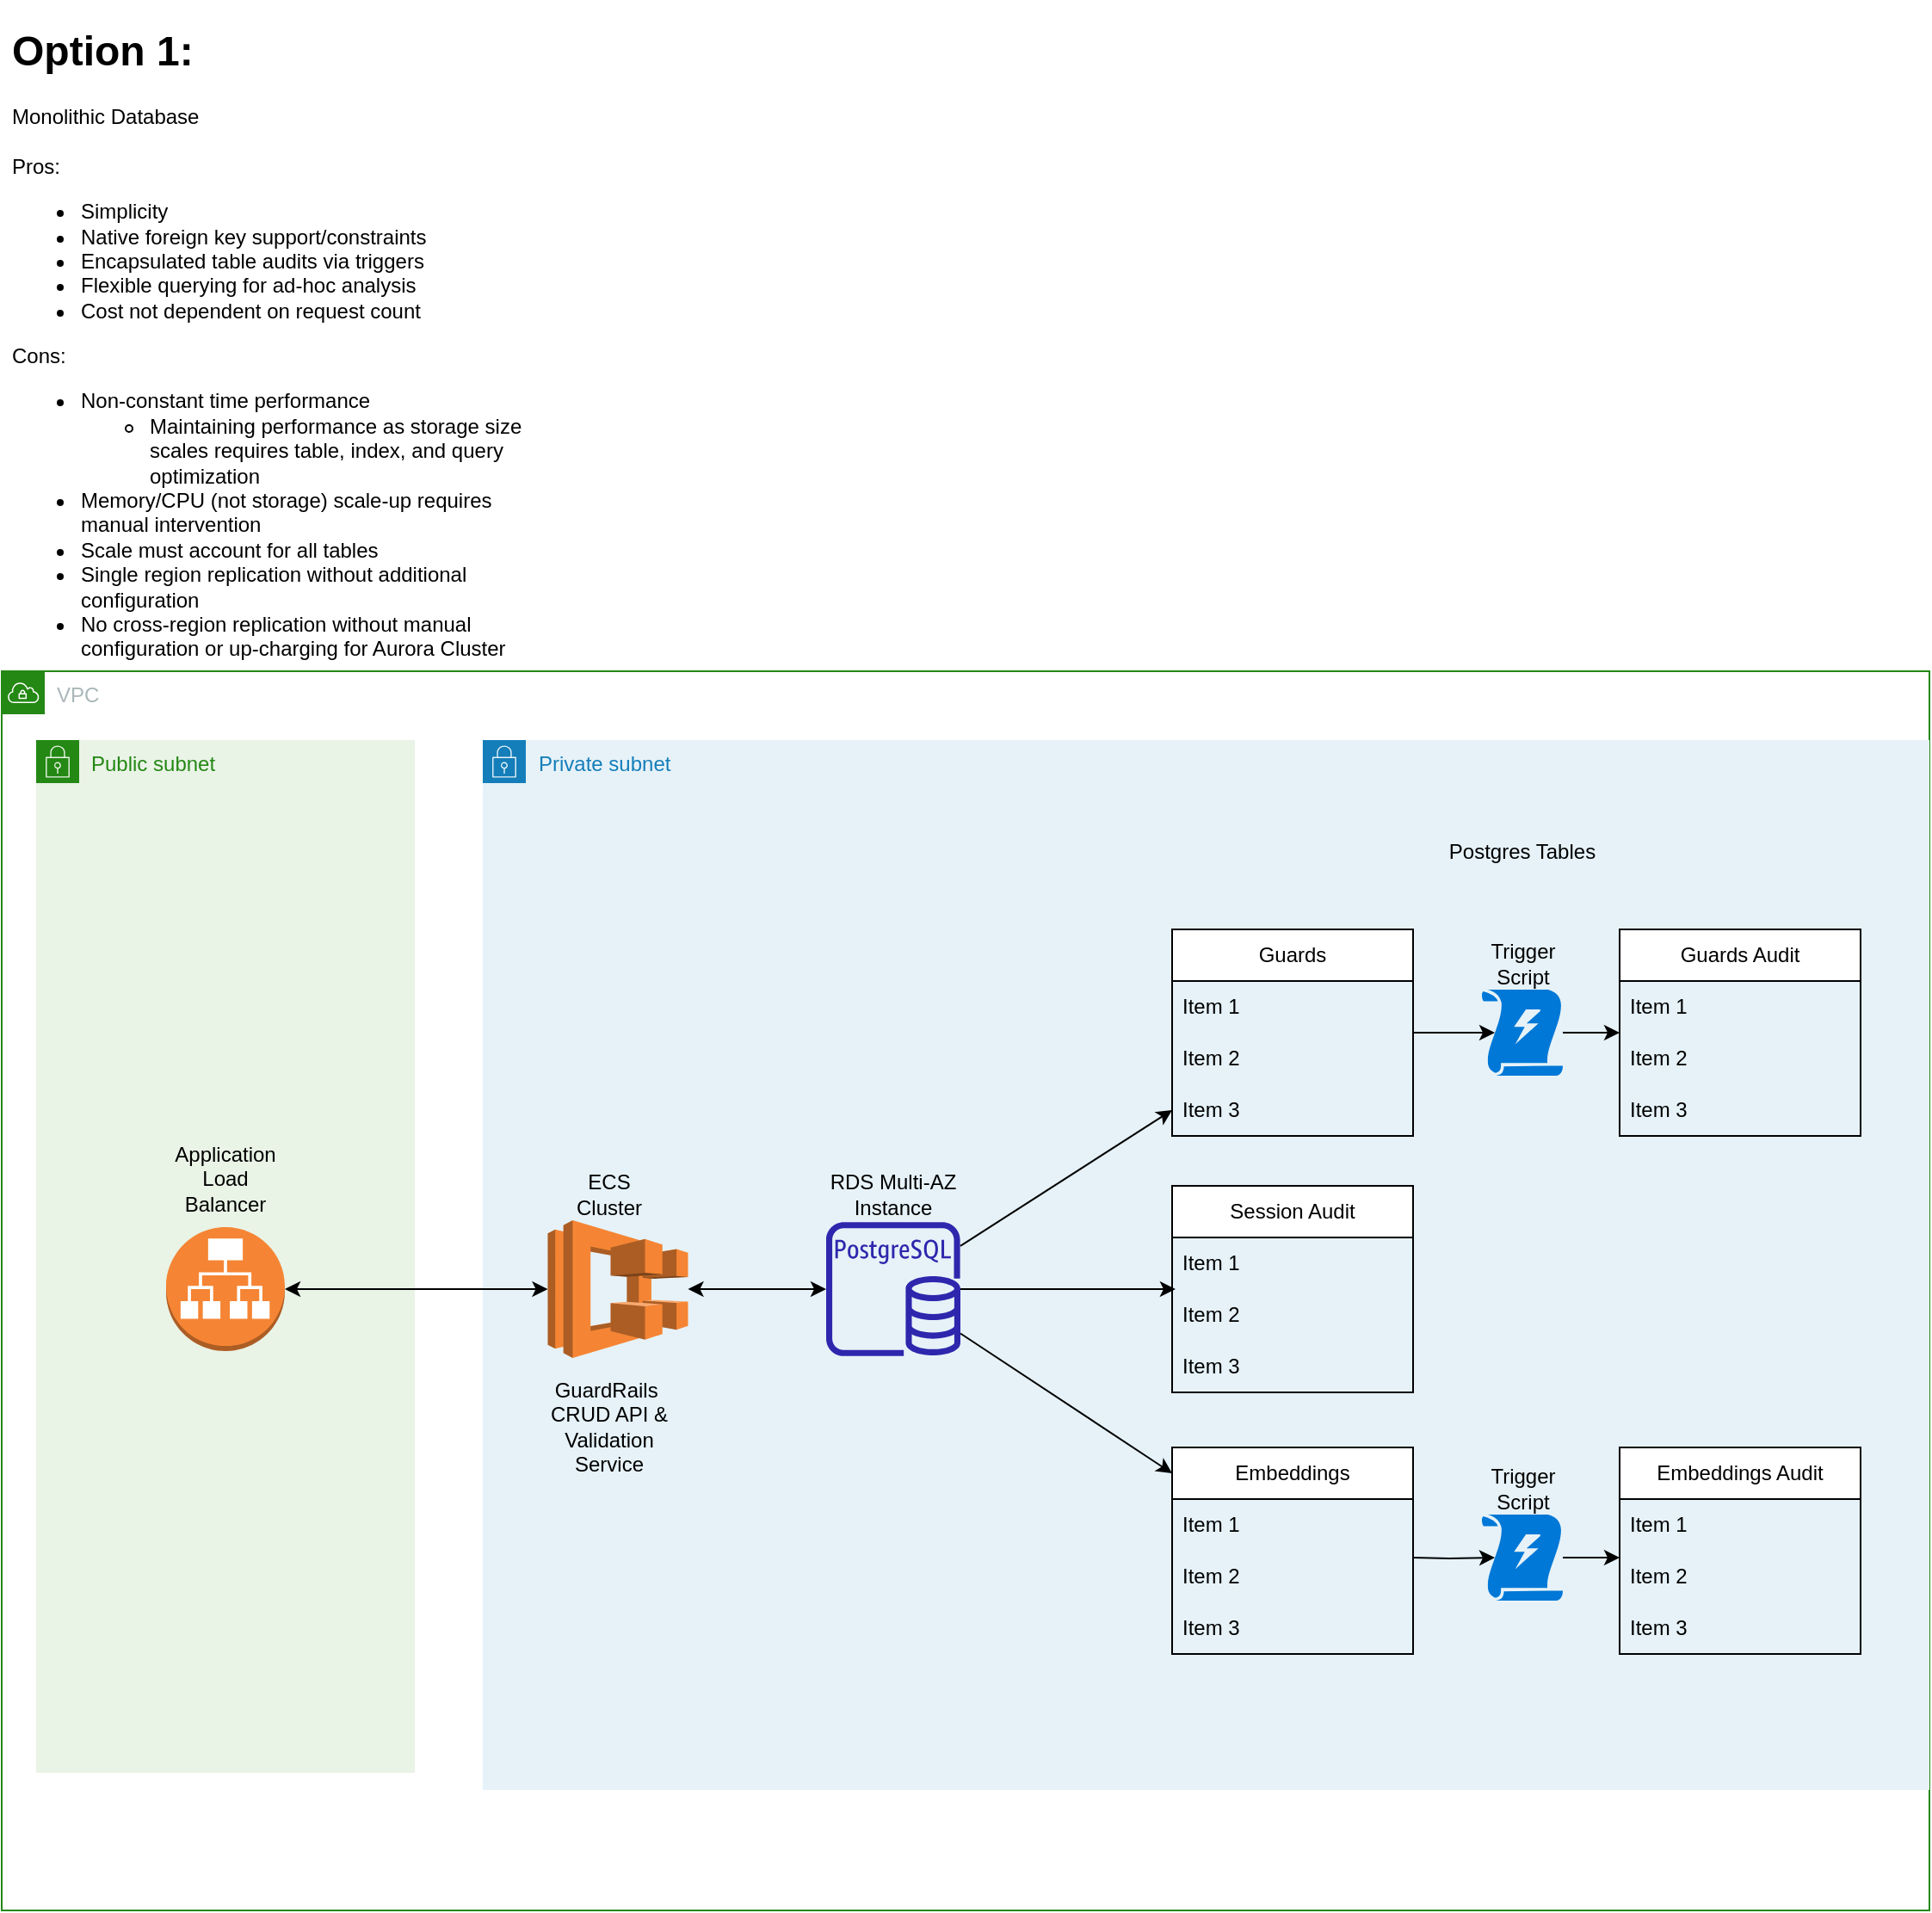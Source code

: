 <mxfile version="21.5.0" type="device">
  <diagram name="Page-1" id="8MveRQEmgv1Rz_63AkED">
    <mxGraphModel dx="2428" dy="2120" grid="1" gridSize="10" guides="1" tooltips="1" connect="1" arrows="1" fold="1" page="1" pageScale="1" pageWidth="850" pageHeight="1100" math="0" shadow="0">
      <root>
        <mxCell id="0" />
        <mxCell id="1" parent="0" />
        <mxCell id="nXHZ8gTlx3eFJKY6RsnA-48" value="VPC" style="points=[[0,0],[0.25,0],[0.5,0],[0.75,0],[1,0],[1,0.25],[1,0.5],[1,0.75],[1,1],[0.75,1],[0.5,1],[0.25,1],[0,1],[0,0.75],[0,0.5],[0,0.25]];outlineConnect=0;gradientColor=none;html=1;whiteSpace=wrap;fontSize=12;fontStyle=0;container=1;pointerEvents=0;collapsible=0;recursiveResize=0;shape=mxgraph.aws4.group;grIcon=mxgraph.aws4.group_vpc;strokeColor=#248814;fillColor=none;verticalAlign=top;align=left;spacingLeft=30;fontColor=#AAB7B8;dashed=0;" vertex="1" parent="1">
          <mxGeometry x="-160" y="120" width="1120" height="720" as="geometry" />
        </mxCell>
        <mxCell id="nXHZ8gTlx3eFJKY6RsnA-49" value="Private subnet" style="points=[[0,0],[0.25,0],[0.5,0],[0.75,0],[1,0],[1,0.25],[1,0.5],[1,0.75],[1,1],[0.75,1],[0.5,1],[0.25,1],[0,1],[0,0.75],[0,0.5],[0,0.25]];outlineConnect=0;gradientColor=none;html=1;whiteSpace=wrap;fontSize=12;fontStyle=0;container=1;pointerEvents=0;collapsible=0;recursiveResize=0;shape=mxgraph.aws4.group;grIcon=mxgraph.aws4.group_security_group;grStroke=0;strokeColor=#147EBA;fillColor=#E6F2F8;verticalAlign=top;align=left;spacingLeft=30;fontColor=#147EBA;dashed=0;" vertex="1" parent="nXHZ8gTlx3eFJKY6RsnA-48">
          <mxGeometry x="279.5" y="40" width="840.5" height="610" as="geometry" />
        </mxCell>
        <mxCell id="nXHZ8gTlx3eFJKY6RsnA-50" value="Public subnet" style="points=[[0,0],[0.25,0],[0.5,0],[0.75,0],[1,0],[1,0.25],[1,0.5],[1,0.75],[1,1],[0.75,1],[0.5,1],[0.25,1],[0,1],[0,0.75],[0,0.5],[0,0.25]];outlineConnect=0;gradientColor=none;html=1;whiteSpace=wrap;fontSize=12;fontStyle=0;container=1;pointerEvents=0;collapsible=0;recursiveResize=0;shape=mxgraph.aws4.group;grIcon=mxgraph.aws4.group_security_group;grStroke=0;strokeColor=#248814;fillColor=#E9F3E6;verticalAlign=top;align=left;spacingLeft=30;fontColor=#248814;dashed=0;" vertex="1" parent="nXHZ8gTlx3eFJKY6RsnA-48">
          <mxGeometry x="20" y="40" width="220" height="600" as="geometry" />
        </mxCell>
        <mxCell id="nXHZ8gTlx3eFJKY6RsnA-51" value="" style="outlineConnect=0;dashed=0;verticalLabelPosition=bottom;verticalAlign=top;align=center;html=1;shape=mxgraph.aws3.application_load_balancer;fillColor=#F58534;gradientColor=none;" vertex="1" parent="nXHZ8gTlx3eFJKY6RsnA-50">
          <mxGeometry x="75.5" y="283" width="69" height="72" as="geometry" />
        </mxCell>
        <mxCell id="nXHZ8gTlx3eFJKY6RsnA-52" value="Application Load Balancer" style="text;html=1;strokeColor=none;fillColor=none;align=center;verticalAlign=middle;whiteSpace=wrap;rounded=0;" vertex="1" parent="nXHZ8gTlx3eFJKY6RsnA-50">
          <mxGeometry x="80" y="239.5" width="60" height="30" as="geometry" />
        </mxCell>
        <mxCell id="nXHZ8gTlx3eFJKY6RsnA-2" value="" style="outlineConnect=0;dashed=0;verticalLabelPosition=bottom;verticalAlign=top;align=center;html=1;shape=mxgraph.aws3.ecs;fillColor=#F58534;gradientColor=none;" vertex="1" parent="1">
          <mxGeometry x="157.25" y="439" width="81.5" height="80" as="geometry" />
        </mxCell>
        <mxCell id="nXHZ8gTlx3eFJKY6RsnA-3" value="&lt;h1&gt;Option 1:&lt;/h1&gt;&lt;p&gt;Monolithic Database&lt;br&gt;&lt;br&gt;Pros:&lt;/p&gt;&lt;p&gt;&lt;/p&gt;&lt;ul&gt;&lt;li&gt;Simplicity&lt;/li&gt;&lt;li&gt;Native foreign key support/constraints&lt;/li&gt;&lt;li&gt;Encapsulated table audits via triggers&lt;/li&gt;&lt;li&gt;Flexible querying for ad-hoc analysis&lt;/li&gt;&lt;li&gt;Cost not dependent on request count&lt;/li&gt;&lt;/ul&gt;Cons:&lt;br&gt;&lt;ul&gt;&lt;li&gt;Non-constant time performance&lt;/li&gt;&lt;ul&gt;&lt;li&gt;Maintaining performance as storage size scales requires table, index, and query optimization&lt;/li&gt;&lt;/ul&gt;&lt;li&gt;Memory/CPU (not storage) scale-up requires manual intervention&lt;/li&gt;&lt;li&gt;Scale must account for all tables&lt;/li&gt;&lt;li&gt;Single region replication without additional configuration&lt;/li&gt;&lt;li&gt;No cross-region replication without manual configuration or up-charging for Aurora Cluster&lt;/li&gt;&lt;/ul&gt;&lt;p&gt;&lt;/p&gt;" style="text;html=1;strokeColor=none;fillColor=none;spacing=5;spacingTop=-20;whiteSpace=wrap;overflow=hidden;rounded=0;" vertex="1" parent="1">
          <mxGeometry x="-158.75" y="-260" width="309" height="380" as="geometry" />
        </mxCell>
        <mxCell id="nXHZ8gTlx3eFJKY6RsnA-4" value="GuardRails&amp;nbsp; CRUD API &amp;amp; Validation Service" style="text;html=1;strokeColor=none;fillColor=none;align=center;verticalAlign=middle;whiteSpace=wrap;rounded=0;" vertex="1" parent="1">
          <mxGeometry x="150.25" y="529" width="86" height="60" as="geometry" />
        </mxCell>
        <mxCell id="nXHZ8gTlx3eFJKY6RsnA-5" value="" style="sketch=0;outlineConnect=0;fontColor=#232F3E;gradientColor=none;fillColor=#2E27AD;strokeColor=none;dashed=0;verticalLabelPosition=bottom;verticalAlign=top;align=center;html=1;fontSize=12;fontStyle=0;aspect=fixed;pointerEvents=1;shape=mxgraph.aws4.rds_postgresql_instance;" vertex="1" parent="1">
          <mxGeometry x="319" y="440" width="78" height="78" as="geometry" />
        </mxCell>
        <mxCell id="nXHZ8gTlx3eFJKY6RsnA-6" value="ECS Cluster" style="text;html=1;strokeColor=none;fillColor=none;align=center;verticalAlign=middle;whiteSpace=wrap;rounded=0;" vertex="1" parent="1">
          <mxGeometry x="163.25" y="409" width="60" height="30" as="geometry" />
        </mxCell>
        <mxCell id="nXHZ8gTlx3eFJKY6RsnA-30" style="edgeStyle=orthogonalEdgeStyle;rounded=0;orthogonalLoop=1;jettySize=auto;html=1;entryX=0.16;entryY=0.5;entryDx=0;entryDy=0;entryPerimeter=0;" edge="1" parent="1" source="nXHZ8gTlx3eFJKY6RsnA-7" target="nXHZ8gTlx3eFJKY6RsnA-29">
          <mxGeometry relative="1" as="geometry" />
        </mxCell>
        <mxCell id="nXHZ8gTlx3eFJKY6RsnA-7" value="Guards" style="swimlane;fontStyle=0;childLayout=stackLayout;horizontal=1;startSize=30;horizontalStack=0;resizeParent=1;resizeParentMax=0;resizeLast=0;collapsible=1;marginBottom=0;whiteSpace=wrap;html=1;" vertex="1" parent="1">
          <mxGeometry x="520" y="270" width="140" height="120" as="geometry" />
        </mxCell>
        <mxCell id="nXHZ8gTlx3eFJKY6RsnA-8" value="Item 1" style="text;strokeColor=none;fillColor=none;align=left;verticalAlign=middle;spacingLeft=4;spacingRight=4;overflow=hidden;points=[[0,0.5],[1,0.5]];portConstraint=eastwest;rotatable=0;whiteSpace=wrap;html=1;" vertex="1" parent="nXHZ8gTlx3eFJKY6RsnA-7">
          <mxGeometry y="30" width="140" height="30" as="geometry" />
        </mxCell>
        <mxCell id="nXHZ8gTlx3eFJKY6RsnA-9" value="Item 2" style="text;strokeColor=none;fillColor=none;align=left;verticalAlign=middle;spacingLeft=4;spacingRight=4;overflow=hidden;points=[[0,0.5],[1,0.5]];portConstraint=eastwest;rotatable=0;whiteSpace=wrap;html=1;" vertex="1" parent="nXHZ8gTlx3eFJKY6RsnA-7">
          <mxGeometry y="60" width="140" height="30" as="geometry" />
        </mxCell>
        <mxCell id="nXHZ8gTlx3eFJKY6RsnA-10" value="Item 3" style="text;strokeColor=none;fillColor=none;align=left;verticalAlign=middle;spacingLeft=4;spacingRight=4;overflow=hidden;points=[[0,0.5],[1,0.5]];portConstraint=eastwest;rotatable=0;whiteSpace=wrap;html=1;" vertex="1" parent="nXHZ8gTlx3eFJKY6RsnA-7">
          <mxGeometry y="90" width="140" height="30" as="geometry" />
        </mxCell>
        <mxCell id="nXHZ8gTlx3eFJKY6RsnA-12" value="Embeddings" style="swimlane;fontStyle=0;childLayout=stackLayout;horizontal=1;startSize=30;horizontalStack=0;resizeParent=1;resizeParentMax=0;resizeLast=0;collapsible=1;marginBottom=0;whiteSpace=wrap;html=1;" vertex="1" parent="1">
          <mxGeometry x="520" y="571" width="140" height="120" as="geometry" />
        </mxCell>
        <mxCell id="nXHZ8gTlx3eFJKY6RsnA-13" value="Item 1" style="text;strokeColor=none;fillColor=none;align=left;verticalAlign=middle;spacingLeft=4;spacingRight=4;overflow=hidden;points=[[0,0.5],[1,0.5]];portConstraint=eastwest;rotatable=0;whiteSpace=wrap;html=1;" vertex="1" parent="nXHZ8gTlx3eFJKY6RsnA-12">
          <mxGeometry y="30" width="140" height="30" as="geometry" />
        </mxCell>
        <mxCell id="nXHZ8gTlx3eFJKY6RsnA-14" value="Item 2" style="text;strokeColor=none;fillColor=none;align=left;verticalAlign=middle;spacingLeft=4;spacingRight=4;overflow=hidden;points=[[0,0.5],[1,0.5]];portConstraint=eastwest;rotatable=0;whiteSpace=wrap;html=1;" vertex="1" parent="nXHZ8gTlx3eFJKY6RsnA-12">
          <mxGeometry y="60" width="140" height="30" as="geometry" />
        </mxCell>
        <mxCell id="nXHZ8gTlx3eFJKY6RsnA-15" value="Item 3" style="text;strokeColor=none;fillColor=none;align=left;verticalAlign=middle;spacingLeft=4;spacingRight=4;overflow=hidden;points=[[0,0.5],[1,0.5]];portConstraint=eastwest;rotatable=0;whiteSpace=wrap;html=1;" vertex="1" parent="nXHZ8gTlx3eFJKY6RsnA-12">
          <mxGeometry y="90" width="140" height="30" as="geometry" />
        </mxCell>
        <mxCell id="nXHZ8gTlx3eFJKY6RsnA-16" value="Session Audit" style="swimlane;fontStyle=0;childLayout=stackLayout;horizontal=1;startSize=30;horizontalStack=0;resizeParent=1;resizeParentMax=0;resizeLast=0;collapsible=1;marginBottom=0;whiteSpace=wrap;html=1;" vertex="1" parent="1">
          <mxGeometry x="520" y="419" width="140" height="120" as="geometry">
            <mxRectangle x="520" y="419" width="170" height="30" as="alternateBounds" />
          </mxGeometry>
        </mxCell>
        <mxCell id="nXHZ8gTlx3eFJKY6RsnA-17" value="Item 1" style="text;strokeColor=none;fillColor=none;align=left;verticalAlign=middle;spacingLeft=4;spacingRight=4;overflow=hidden;points=[[0,0.5],[1,0.5]];portConstraint=eastwest;rotatable=0;whiteSpace=wrap;html=1;" vertex="1" parent="nXHZ8gTlx3eFJKY6RsnA-16">
          <mxGeometry y="30" width="140" height="30" as="geometry" />
        </mxCell>
        <mxCell id="nXHZ8gTlx3eFJKY6RsnA-18" value="Item 2" style="text;strokeColor=none;fillColor=none;align=left;verticalAlign=middle;spacingLeft=4;spacingRight=4;overflow=hidden;points=[[0,0.5],[1,0.5]];portConstraint=eastwest;rotatable=0;whiteSpace=wrap;html=1;" vertex="1" parent="nXHZ8gTlx3eFJKY6RsnA-16">
          <mxGeometry y="60" width="140" height="30" as="geometry" />
        </mxCell>
        <mxCell id="nXHZ8gTlx3eFJKY6RsnA-19" value="Item 3" style="text;strokeColor=none;fillColor=none;align=left;verticalAlign=middle;spacingLeft=4;spacingRight=4;overflow=hidden;points=[[0,0.5],[1,0.5]];portConstraint=eastwest;rotatable=0;whiteSpace=wrap;html=1;" vertex="1" parent="nXHZ8gTlx3eFJKY6RsnA-16">
          <mxGeometry y="90" width="140" height="30" as="geometry" />
        </mxCell>
        <mxCell id="nXHZ8gTlx3eFJKY6RsnA-20" value="Guards Audit" style="swimlane;fontStyle=0;childLayout=stackLayout;horizontal=1;startSize=30;horizontalStack=0;resizeParent=1;resizeParentMax=0;resizeLast=0;collapsible=1;marginBottom=0;whiteSpace=wrap;html=1;" vertex="1" parent="1">
          <mxGeometry x="780" y="270" width="140" height="120" as="geometry" />
        </mxCell>
        <mxCell id="nXHZ8gTlx3eFJKY6RsnA-21" value="Item 1" style="text;strokeColor=none;fillColor=none;align=left;verticalAlign=middle;spacingLeft=4;spacingRight=4;overflow=hidden;points=[[0,0.5],[1,0.5]];portConstraint=eastwest;rotatable=0;whiteSpace=wrap;html=1;" vertex="1" parent="nXHZ8gTlx3eFJKY6RsnA-20">
          <mxGeometry y="30" width="140" height="30" as="geometry" />
        </mxCell>
        <mxCell id="nXHZ8gTlx3eFJKY6RsnA-22" value="Item 2" style="text;strokeColor=none;fillColor=none;align=left;verticalAlign=middle;spacingLeft=4;spacingRight=4;overflow=hidden;points=[[0,0.5],[1,0.5]];portConstraint=eastwest;rotatable=0;whiteSpace=wrap;html=1;" vertex="1" parent="nXHZ8gTlx3eFJKY6RsnA-20">
          <mxGeometry y="60" width="140" height="30" as="geometry" />
        </mxCell>
        <mxCell id="nXHZ8gTlx3eFJKY6RsnA-23" value="Item 3" style="text;strokeColor=none;fillColor=none;align=left;verticalAlign=middle;spacingLeft=4;spacingRight=4;overflow=hidden;points=[[0,0.5],[1,0.5]];portConstraint=eastwest;rotatable=0;whiteSpace=wrap;html=1;" vertex="1" parent="nXHZ8gTlx3eFJKY6RsnA-20">
          <mxGeometry y="90" width="140" height="30" as="geometry" />
        </mxCell>
        <mxCell id="nXHZ8gTlx3eFJKY6RsnA-24" value="Embeddings Audit" style="swimlane;fontStyle=0;childLayout=stackLayout;horizontal=1;startSize=30;horizontalStack=0;resizeParent=1;resizeParentMax=0;resizeLast=0;collapsible=1;marginBottom=0;whiteSpace=wrap;html=1;" vertex="1" parent="1">
          <mxGeometry x="780" y="571" width="140" height="120" as="geometry" />
        </mxCell>
        <mxCell id="nXHZ8gTlx3eFJKY6RsnA-25" value="Item 1" style="text;strokeColor=none;fillColor=none;align=left;verticalAlign=middle;spacingLeft=4;spacingRight=4;overflow=hidden;points=[[0,0.5],[1,0.5]];portConstraint=eastwest;rotatable=0;whiteSpace=wrap;html=1;" vertex="1" parent="nXHZ8gTlx3eFJKY6RsnA-24">
          <mxGeometry y="30" width="140" height="30" as="geometry" />
        </mxCell>
        <mxCell id="nXHZ8gTlx3eFJKY6RsnA-26" value="Item 2" style="text;strokeColor=none;fillColor=none;align=left;verticalAlign=middle;spacingLeft=4;spacingRight=4;overflow=hidden;points=[[0,0.5],[1,0.5]];portConstraint=eastwest;rotatable=0;whiteSpace=wrap;html=1;" vertex="1" parent="nXHZ8gTlx3eFJKY6RsnA-24">
          <mxGeometry y="60" width="140" height="30" as="geometry" />
        </mxCell>
        <mxCell id="nXHZ8gTlx3eFJKY6RsnA-27" value="Item 3" style="text;strokeColor=none;fillColor=none;align=left;verticalAlign=middle;spacingLeft=4;spacingRight=4;overflow=hidden;points=[[0,0.5],[1,0.5]];portConstraint=eastwest;rotatable=0;whiteSpace=wrap;html=1;" vertex="1" parent="nXHZ8gTlx3eFJKY6RsnA-24">
          <mxGeometry y="90" width="140" height="30" as="geometry" />
        </mxCell>
        <mxCell id="nXHZ8gTlx3eFJKY6RsnA-32" style="edgeStyle=orthogonalEdgeStyle;rounded=0;orthogonalLoop=1;jettySize=auto;html=1;" edge="1" parent="1" source="nXHZ8gTlx3eFJKY6RsnA-29" target="nXHZ8gTlx3eFJKY6RsnA-20">
          <mxGeometry relative="1" as="geometry" />
        </mxCell>
        <mxCell id="nXHZ8gTlx3eFJKY6RsnA-29" value="" style="sketch=0;aspect=fixed;pointerEvents=1;shadow=0;dashed=0;html=1;strokeColor=none;labelPosition=center;verticalLabelPosition=bottom;verticalAlign=top;align=center;shape=mxgraph.mscae.enterprise.triggers;fillColor=#0078D7;" vertex="1" parent="1">
          <mxGeometry x="700" y="305" width="47" height="50" as="geometry" />
        </mxCell>
        <mxCell id="nXHZ8gTlx3eFJKY6RsnA-33" value="Trigger Script" style="text;html=1;strokeColor=none;fillColor=none;align=center;verticalAlign=middle;whiteSpace=wrap;rounded=0;" vertex="1" parent="1">
          <mxGeometry x="693.5" y="275" width="60" height="30" as="geometry" />
        </mxCell>
        <mxCell id="nXHZ8gTlx3eFJKY6RsnA-34" style="edgeStyle=orthogonalEdgeStyle;rounded=0;orthogonalLoop=1;jettySize=auto;html=1;entryX=0.16;entryY=0.5;entryDx=0;entryDy=0;entryPerimeter=0;" edge="1" parent="1" target="nXHZ8gTlx3eFJKY6RsnA-36">
          <mxGeometry relative="1" as="geometry">
            <mxPoint x="660" y="635" as="sourcePoint" />
          </mxGeometry>
        </mxCell>
        <mxCell id="nXHZ8gTlx3eFJKY6RsnA-35" style="edgeStyle=orthogonalEdgeStyle;rounded=0;orthogonalLoop=1;jettySize=auto;html=1;" edge="1" parent="1" source="nXHZ8gTlx3eFJKY6RsnA-36">
          <mxGeometry relative="1" as="geometry">
            <mxPoint x="780" y="635" as="targetPoint" />
          </mxGeometry>
        </mxCell>
        <mxCell id="nXHZ8gTlx3eFJKY6RsnA-36" value="" style="sketch=0;aspect=fixed;pointerEvents=1;shadow=0;dashed=0;html=1;strokeColor=none;labelPosition=center;verticalLabelPosition=bottom;verticalAlign=top;align=center;shape=mxgraph.mscae.enterprise.triggers;fillColor=#0078D7;" vertex="1" parent="1">
          <mxGeometry x="700" y="610" width="47" height="50" as="geometry" />
        </mxCell>
        <mxCell id="nXHZ8gTlx3eFJKY6RsnA-37" value="Trigger Script" style="text;html=1;strokeColor=none;fillColor=none;align=center;verticalAlign=middle;whiteSpace=wrap;rounded=0;" vertex="1" parent="1">
          <mxGeometry x="693.5" y="580" width="60" height="30" as="geometry" />
        </mxCell>
        <mxCell id="nXHZ8gTlx3eFJKY6RsnA-39" value="" style="endArrow=classic;html=1;rounded=0;entryX=0;entryY=0.125;entryDx=0;entryDy=0;entryPerimeter=0;" edge="1" parent="1" source="nXHZ8gTlx3eFJKY6RsnA-5" target="nXHZ8gTlx3eFJKY6RsnA-12">
          <mxGeometry width="50" height="50" relative="1" as="geometry">
            <mxPoint x="380" y="620" as="sourcePoint" />
            <mxPoint x="430" y="570" as="targetPoint" />
          </mxGeometry>
        </mxCell>
        <mxCell id="nXHZ8gTlx3eFJKY6RsnA-40" value="" style="endArrow=classic;html=1;rounded=0;entryX=0.014;entryY=0;entryDx=0;entryDy=0;entryPerimeter=0;" edge="1" parent="1" source="nXHZ8gTlx3eFJKY6RsnA-5" target="nXHZ8gTlx3eFJKY6RsnA-18">
          <mxGeometry width="50" height="50" relative="1" as="geometry">
            <mxPoint x="480" y="520" as="sourcePoint" />
            <mxPoint x="530" y="470" as="targetPoint" />
          </mxGeometry>
        </mxCell>
        <mxCell id="nXHZ8gTlx3eFJKY6RsnA-41" value="" style="endArrow=classic;html=1;rounded=0;" edge="1" parent="1" source="nXHZ8gTlx3eFJKY6RsnA-5" target="nXHZ8gTlx3eFJKY6RsnA-7">
          <mxGeometry width="50" height="50" relative="1" as="geometry">
            <mxPoint x="480" y="520" as="sourcePoint" />
            <mxPoint x="530" y="470" as="targetPoint" />
          </mxGeometry>
        </mxCell>
        <mxCell id="nXHZ8gTlx3eFJKY6RsnA-44" value="" style="endArrow=classic;startArrow=classic;html=1;rounded=0;" edge="1" parent="1" source="nXHZ8gTlx3eFJKY6RsnA-2" target="nXHZ8gTlx3eFJKY6RsnA-5">
          <mxGeometry width="50" height="50" relative="1" as="geometry">
            <mxPoint x="480" y="520" as="sourcePoint" />
            <mxPoint x="530" y="470" as="targetPoint" />
          </mxGeometry>
        </mxCell>
        <mxCell id="nXHZ8gTlx3eFJKY6RsnA-45" value="RDS Multi-AZ Instance" style="text;html=1;strokeColor=none;fillColor=none;align=center;verticalAlign=middle;whiteSpace=wrap;rounded=0;" vertex="1" parent="1">
          <mxGeometry x="309" y="399.5" width="98" height="49" as="geometry" />
        </mxCell>
        <mxCell id="nXHZ8gTlx3eFJKY6RsnA-46" value="Postgres Tables" style="text;html=1;strokeColor=none;fillColor=none;align=center;verticalAlign=middle;whiteSpace=wrap;rounded=0;" vertex="1" parent="1">
          <mxGeometry x="670.25" y="210" width="106.5" height="30" as="geometry" />
        </mxCell>
        <mxCell id="nXHZ8gTlx3eFJKY6RsnA-53" value="" style="endArrow=classic;startArrow=classic;html=1;rounded=0;exitX=1;exitY=0.5;exitDx=0;exitDy=0;exitPerimeter=0;entryX=0;entryY=0.5;entryDx=0;entryDy=0;entryPerimeter=0;" edge="1" parent="1" source="nXHZ8gTlx3eFJKY6RsnA-51" target="nXHZ8gTlx3eFJKY6RsnA-2">
          <mxGeometry width="50" height="50" relative="1" as="geometry">
            <mxPoint x="460" y="630" as="sourcePoint" />
            <mxPoint x="510" y="580" as="targetPoint" />
          </mxGeometry>
        </mxCell>
      </root>
    </mxGraphModel>
  </diagram>
</mxfile>

